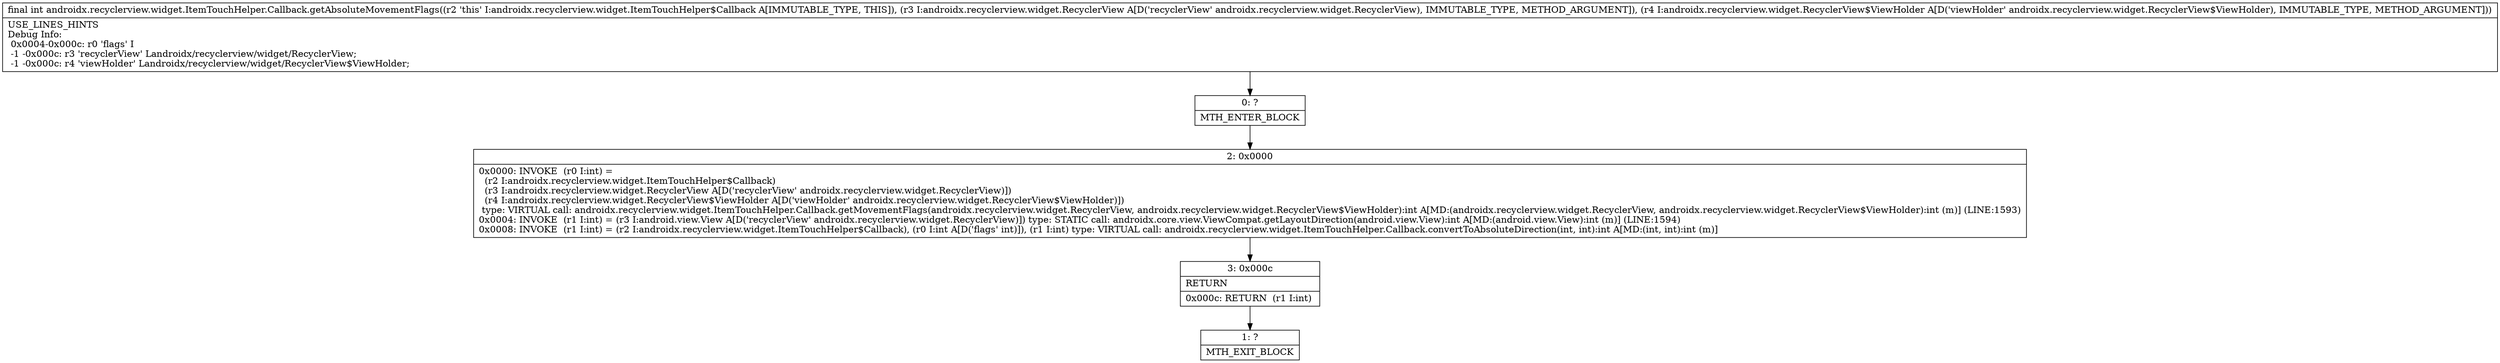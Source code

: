 digraph "CFG forandroidx.recyclerview.widget.ItemTouchHelper.Callback.getAbsoluteMovementFlags(Landroidx\/recyclerview\/widget\/RecyclerView;Landroidx\/recyclerview\/widget\/RecyclerView$ViewHolder;)I" {
Node_0 [shape=record,label="{0\:\ ?|MTH_ENTER_BLOCK\l}"];
Node_2 [shape=record,label="{2\:\ 0x0000|0x0000: INVOKE  (r0 I:int) = \l  (r2 I:androidx.recyclerview.widget.ItemTouchHelper$Callback)\l  (r3 I:androidx.recyclerview.widget.RecyclerView A[D('recyclerView' androidx.recyclerview.widget.RecyclerView)])\l  (r4 I:androidx.recyclerview.widget.RecyclerView$ViewHolder A[D('viewHolder' androidx.recyclerview.widget.RecyclerView$ViewHolder)])\l type: VIRTUAL call: androidx.recyclerview.widget.ItemTouchHelper.Callback.getMovementFlags(androidx.recyclerview.widget.RecyclerView, androidx.recyclerview.widget.RecyclerView$ViewHolder):int A[MD:(androidx.recyclerview.widget.RecyclerView, androidx.recyclerview.widget.RecyclerView$ViewHolder):int (m)] (LINE:1593)\l0x0004: INVOKE  (r1 I:int) = (r3 I:android.view.View A[D('recyclerView' androidx.recyclerview.widget.RecyclerView)]) type: STATIC call: androidx.core.view.ViewCompat.getLayoutDirection(android.view.View):int A[MD:(android.view.View):int (m)] (LINE:1594)\l0x0008: INVOKE  (r1 I:int) = (r2 I:androidx.recyclerview.widget.ItemTouchHelper$Callback), (r0 I:int A[D('flags' int)]), (r1 I:int) type: VIRTUAL call: androidx.recyclerview.widget.ItemTouchHelper.Callback.convertToAbsoluteDirection(int, int):int A[MD:(int, int):int (m)]\l}"];
Node_3 [shape=record,label="{3\:\ 0x000c|RETURN\l|0x000c: RETURN  (r1 I:int) \l}"];
Node_1 [shape=record,label="{1\:\ ?|MTH_EXIT_BLOCK\l}"];
MethodNode[shape=record,label="{final int androidx.recyclerview.widget.ItemTouchHelper.Callback.getAbsoluteMovementFlags((r2 'this' I:androidx.recyclerview.widget.ItemTouchHelper$Callback A[IMMUTABLE_TYPE, THIS]), (r3 I:androidx.recyclerview.widget.RecyclerView A[D('recyclerView' androidx.recyclerview.widget.RecyclerView), IMMUTABLE_TYPE, METHOD_ARGUMENT]), (r4 I:androidx.recyclerview.widget.RecyclerView$ViewHolder A[D('viewHolder' androidx.recyclerview.widget.RecyclerView$ViewHolder), IMMUTABLE_TYPE, METHOD_ARGUMENT]))  | USE_LINES_HINTS\lDebug Info:\l  0x0004\-0x000c: r0 'flags' I\l  \-1 \-0x000c: r3 'recyclerView' Landroidx\/recyclerview\/widget\/RecyclerView;\l  \-1 \-0x000c: r4 'viewHolder' Landroidx\/recyclerview\/widget\/RecyclerView$ViewHolder;\l}"];
MethodNode -> Node_0;Node_0 -> Node_2;
Node_2 -> Node_3;
Node_3 -> Node_1;
}

